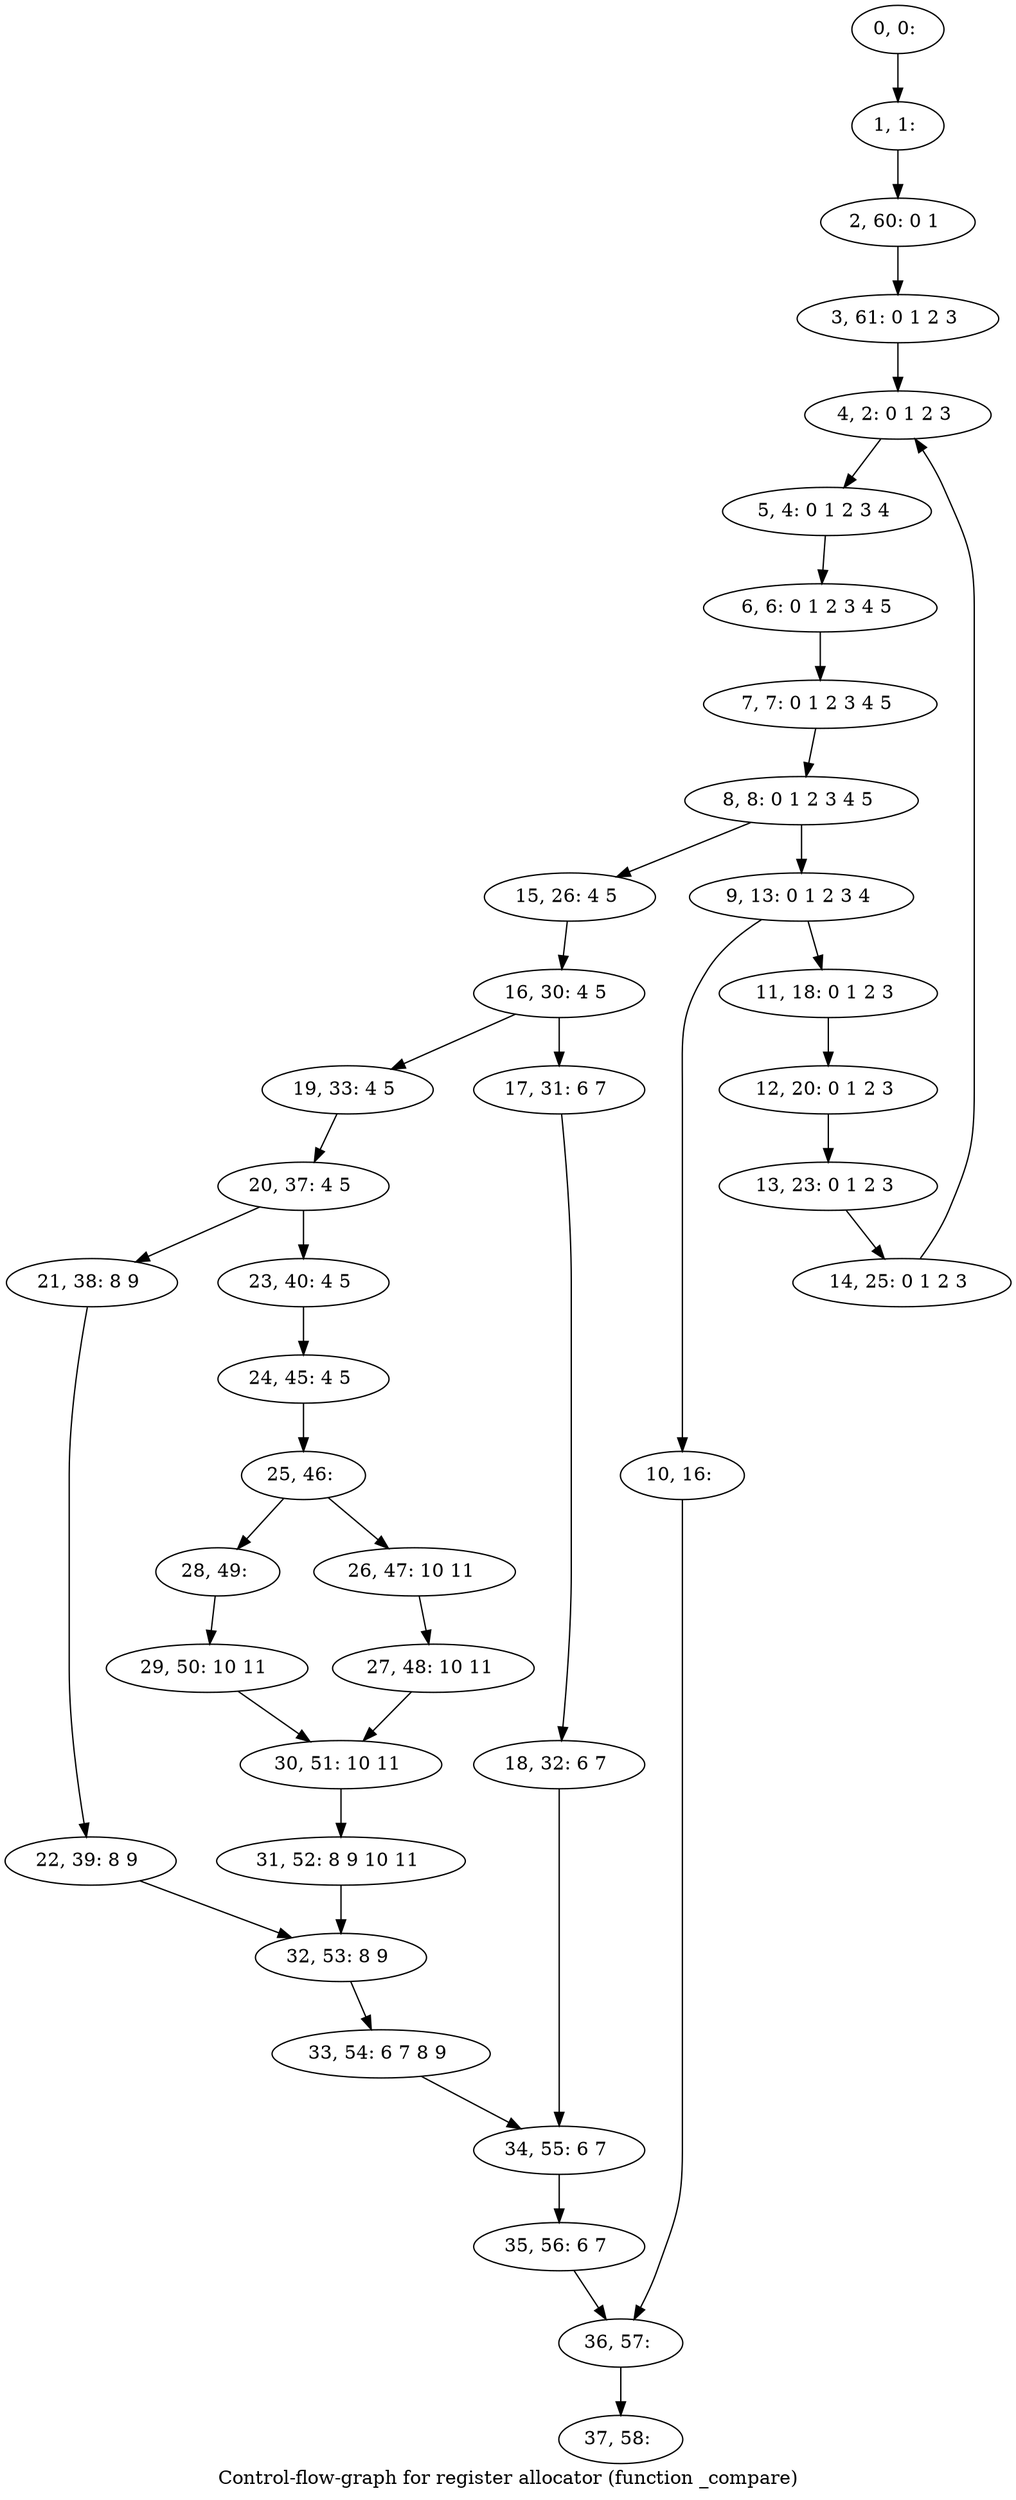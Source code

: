 digraph G {
graph [label="Control-flow-graph for register allocator (function _compare)"]
0[label="0, 0: "];
1[label="1, 1: "];
2[label="2, 60: 0 1 "];
3[label="3, 61: 0 1 2 3 "];
4[label="4, 2: 0 1 2 3 "];
5[label="5, 4: 0 1 2 3 4 "];
6[label="6, 6: 0 1 2 3 4 5 "];
7[label="7, 7: 0 1 2 3 4 5 "];
8[label="8, 8: 0 1 2 3 4 5 "];
9[label="9, 13: 0 1 2 3 4 "];
10[label="10, 16: "];
11[label="11, 18: 0 1 2 3 "];
12[label="12, 20: 0 1 2 3 "];
13[label="13, 23: 0 1 2 3 "];
14[label="14, 25: 0 1 2 3 "];
15[label="15, 26: 4 5 "];
16[label="16, 30: 4 5 "];
17[label="17, 31: 6 7 "];
18[label="18, 32: 6 7 "];
19[label="19, 33: 4 5 "];
20[label="20, 37: 4 5 "];
21[label="21, 38: 8 9 "];
22[label="22, 39: 8 9 "];
23[label="23, 40: 4 5 "];
24[label="24, 45: 4 5 "];
25[label="25, 46: "];
26[label="26, 47: 10 11 "];
27[label="27, 48: 10 11 "];
28[label="28, 49: "];
29[label="29, 50: 10 11 "];
30[label="30, 51: 10 11 "];
31[label="31, 52: 8 9 10 11 "];
32[label="32, 53: 8 9 "];
33[label="33, 54: 6 7 8 9 "];
34[label="34, 55: 6 7 "];
35[label="35, 56: 6 7 "];
36[label="36, 57: "];
37[label="37, 58: "];
0->1 ;
1->2 ;
2->3 ;
3->4 ;
4->5 ;
5->6 ;
6->7 ;
7->8 ;
8->9 ;
8->15 ;
9->10 ;
9->11 ;
10->36 ;
11->12 ;
12->13 ;
13->14 ;
14->4 ;
15->16 ;
16->17 ;
16->19 ;
17->18 ;
18->34 ;
19->20 ;
20->21 ;
20->23 ;
21->22 ;
22->32 ;
23->24 ;
24->25 ;
25->26 ;
25->28 ;
26->27 ;
27->30 ;
28->29 ;
29->30 ;
30->31 ;
31->32 ;
32->33 ;
33->34 ;
34->35 ;
35->36 ;
36->37 ;
}
